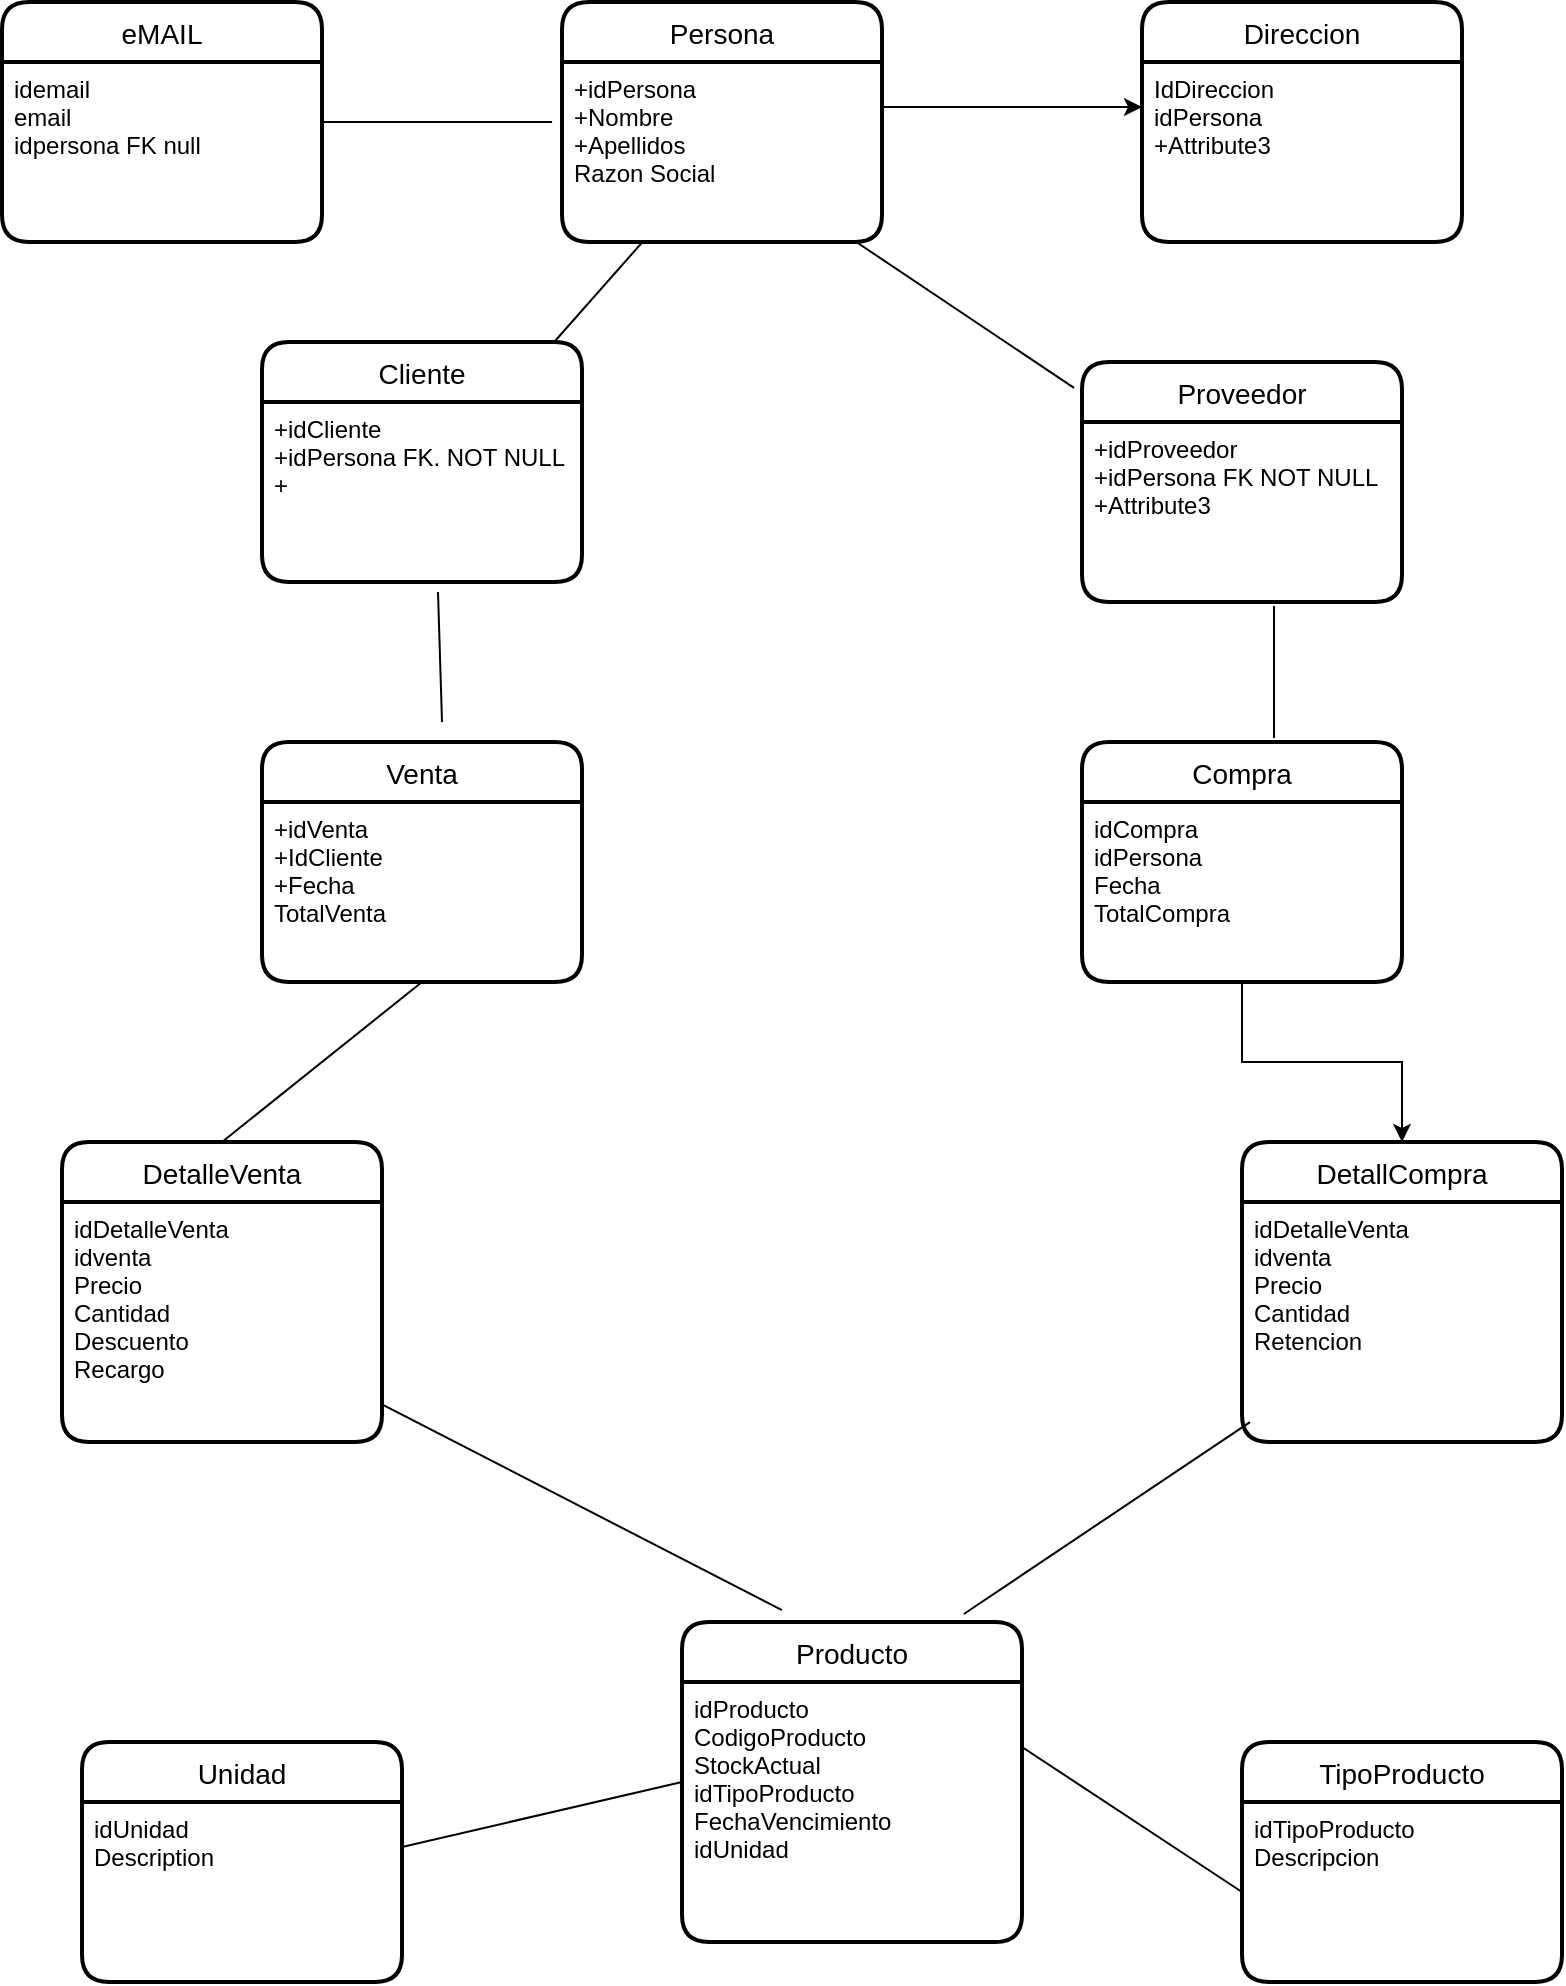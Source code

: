 <mxfile version="17.4.0" type="device"><diagram id="l8r1jPaJuYcVhf3gGmeL" name="Page-1"><mxGraphModel dx="2031" dy="1134" grid="1" gridSize="10" guides="1" tooltips="1" connect="1" arrows="1" fold="1" page="1" pageScale="1" pageWidth="850" pageHeight="1100" math="0" shadow="0"><root><mxCell id="0"/><mxCell id="1" parent="0"/><mxCell id="09DSRq4zigUYLM_qZ-4E-2" value="Persona" style="swimlane;childLayout=stackLayout;horizontal=1;startSize=30;horizontalStack=0;rounded=1;fontSize=14;fontStyle=0;strokeWidth=2;resizeParent=0;resizeLast=1;shadow=0;dashed=0;align=center;" vertex="1" parent="1"><mxGeometry x="300" y="20" width="160" height="120" as="geometry"/></mxCell><mxCell id="09DSRq4zigUYLM_qZ-4E-4" value="+idPersona&#10;+Nombre&#10;+Apellidos&#10;Razon Social" style="align=left;strokeColor=none;fillColor=none;spacingLeft=4;fontSize=12;verticalAlign=top;resizable=0;rotatable=0;part=1;" vertex="1" parent="09DSRq4zigUYLM_qZ-4E-2"><mxGeometry y="30" width="160" height="90" as="geometry"/></mxCell><mxCell id="09DSRq4zigUYLM_qZ-4E-6" value="Cliente" style="swimlane;childLayout=stackLayout;horizontal=1;startSize=30;horizontalStack=0;rounded=1;fontSize=14;fontStyle=0;strokeWidth=2;resizeParent=0;resizeLast=1;shadow=0;dashed=0;align=center;" vertex="1" parent="1"><mxGeometry x="150" y="190" width="160" height="120" as="geometry"/></mxCell><mxCell id="09DSRq4zigUYLM_qZ-4E-7" value="+idCliente&#10;+idPersona FK. NOT NULL&#10;+" style="align=left;strokeColor=none;fillColor=none;spacingLeft=4;fontSize=12;verticalAlign=top;resizable=0;rotatable=0;part=1;" vertex="1" parent="09DSRq4zigUYLM_qZ-4E-6"><mxGeometry y="30" width="160" height="90" as="geometry"/></mxCell><mxCell id="09DSRq4zigUYLM_qZ-4E-8" value="Proveedor" style="swimlane;childLayout=stackLayout;horizontal=1;startSize=30;horizontalStack=0;rounded=1;fontSize=14;fontStyle=0;strokeWidth=2;resizeParent=0;resizeLast=1;shadow=0;dashed=0;align=center;" vertex="1" parent="1"><mxGeometry x="560" y="200" width="160" height="120" as="geometry"/></mxCell><mxCell id="09DSRq4zigUYLM_qZ-4E-9" value="+idProveedor&#10;+idPersona FK NOT NULL&#10;+Attribute3" style="align=left;strokeColor=none;fillColor=none;spacingLeft=4;fontSize=12;verticalAlign=top;resizable=0;rotatable=0;part=1;" vertex="1" parent="09DSRq4zigUYLM_qZ-4E-8"><mxGeometry y="30" width="160" height="90" as="geometry"/></mxCell><mxCell id="09DSRq4zigUYLM_qZ-4E-10" value="" style="endArrow=none;html=1;rounded=0;exitX=0.913;exitY=0;exitDx=0;exitDy=0;exitPerimeter=0;" edge="1" parent="1" source="09DSRq4zigUYLM_qZ-4E-6" target="09DSRq4zigUYLM_qZ-4E-4"><mxGeometry relative="1" as="geometry"><mxPoint x="340" y="410" as="sourcePoint"/><mxPoint x="500" y="410" as="targetPoint"/></mxGeometry></mxCell><mxCell id="09DSRq4zigUYLM_qZ-4E-12" value="" style="endArrow=none;html=1;rounded=0;entryX=-0.025;entryY=0.108;entryDx=0;entryDy=0;entryPerimeter=0;" edge="1" parent="1" source="09DSRq4zigUYLM_qZ-4E-4" target="09DSRq4zigUYLM_qZ-4E-8"><mxGeometry relative="1" as="geometry"><mxPoint x="340" y="410" as="sourcePoint"/><mxPoint x="500" y="410" as="targetPoint"/></mxGeometry></mxCell><mxCell id="09DSRq4zigUYLM_qZ-4E-15" value="Direccion" style="swimlane;childLayout=stackLayout;horizontal=1;startSize=30;horizontalStack=0;rounded=1;fontSize=14;fontStyle=0;strokeWidth=2;resizeParent=0;resizeLast=1;shadow=0;dashed=0;align=center;" vertex="1" parent="1"><mxGeometry x="590" y="20" width="160" height="120" as="geometry"/></mxCell><mxCell id="09DSRq4zigUYLM_qZ-4E-16" value="IdDireccion&#10;idPersona&#10;+Attribute3" style="align=left;strokeColor=none;fillColor=none;spacingLeft=4;fontSize=12;verticalAlign=top;resizable=0;rotatable=0;part=1;" vertex="1" parent="09DSRq4zigUYLM_qZ-4E-15"><mxGeometry y="30" width="160" height="90" as="geometry"/></mxCell><mxCell id="09DSRq4zigUYLM_qZ-4E-24" style="edgeStyle=orthogonalEdgeStyle;rounded=0;orthogonalLoop=1;jettySize=auto;html=1;exitX=1;exitY=0.25;exitDx=0;exitDy=0;entryX=0;entryY=0.25;entryDx=0;entryDy=0;" edge="1" parent="1" source="09DSRq4zigUYLM_qZ-4E-4" target="09DSRq4zigUYLM_qZ-4E-16"><mxGeometry relative="1" as="geometry"/></mxCell><mxCell id="09DSRq4zigUYLM_qZ-4E-25" value="eMAIL" style="swimlane;childLayout=stackLayout;horizontal=1;startSize=30;horizontalStack=0;rounded=1;fontSize=14;fontStyle=0;strokeWidth=2;resizeParent=0;resizeLast=1;shadow=0;dashed=0;align=center;" vertex="1" parent="1"><mxGeometry x="20" y="20" width="160" height="120" as="geometry"/></mxCell><mxCell id="09DSRq4zigUYLM_qZ-4E-26" value="idemail&#10;email&#10;idpersona FK null" style="align=left;strokeColor=none;fillColor=none;spacingLeft=4;fontSize=12;verticalAlign=top;resizable=0;rotatable=0;part=1;" vertex="1" parent="09DSRq4zigUYLM_qZ-4E-25"><mxGeometry y="30" width="160" height="90" as="geometry"/></mxCell><mxCell id="09DSRq4zigUYLM_qZ-4E-31" value="" style="endArrow=none;html=1;rounded=0;entryX=-0.031;entryY=0.333;entryDx=0;entryDy=0;entryPerimeter=0;" edge="1" parent="1" target="09DSRq4zigUYLM_qZ-4E-4"><mxGeometry relative="1" as="geometry"><mxPoint x="180" y="80" as="sourcePoint"/><mxPoint x="270" y="80" as="targetPoint"/></mxGeometry></mxCell><mxCell id="09DSRq4zigUYLM_qZ-4E-32" value="Venta" style="swimlane;childLayout=stackLayout;horizontal=1;startSize=30;horizontalStack=0;rounded=1;fontSize=14;fontStyle=0;strokeWidth=2;resizeParent=0;resizeLast=1;shadow=0;dashed=0;align=center;" vertex="1" parent="1"><mxGeometry x="150" y="390" width="160" height="120" as="geometry"/></mxCell><mxCell id="09DSRq4zigUYLM_qZ-4E-33" value="+idVenta&#10;+IdCliente&#10;+Fecha&#10;TotalVenta" style="align=left;strokeColor=none;fillColor=none;spacingLeft=4;fontSize=12;verticalAlign=top;resizable=0;rotatable=0;part=1;" vertex="1" parent="09DSRq4zigUYLM_qZ-4E-32"><mxGeometry y="30" width="160" height="90" as="geometry"/></mxCell><mxCell id="09DSRq4zigUYLM_qZ-4E-34" value="Compra" style="swimlane;childLayout=stackLayout;horizontal=1;startSize=30;horizontalStack=0;rounded=1;fontSize=14;fontStyle=0;strokeWidth=2;resizeParent=0;resizeLast=1;shadow=0;dashed=0;align=center;" vertex="1" parent="1"><mxGeometry x="560" y="390" width="160" height="120" as="geometry"/></mxCell><mxCell id="09DSRq4zigUYLM_qZ-4E-35" value="idCompra&#10;idPersona&#10;Fecha&#10;TotalCompra" style="align=left;strokeColor=none;fillColor=none;spacingLeft=4;fontSize=12;verticalAlign=top;resizable=0;rotatable=0;part=1;" vertex="1" parent="09DSRq4zigUYLM_qZ-4E-34"><mxGeometry y="30" width="160" height="90" as="geometry"/></mxCell><mxCell id="09DSRq4zigUYLM_qZ-4E-36" value="DetalleVenta" style="swimlane;childLayout=stackLayout;horizontal=1;startSize=30;horizontalStack=0;rounded=1;fontSize=14;fontStyle=0;strokeWidth=2;resizeParent=0;resizeLast=1;shadow=0;dashed=0;align=center;" vertex="1" parent="1"><mxGeometry x="50" y="590" width="160" height="150" as="geometry"/></mxCell><mxCell id="09DSRq4zigUYLM_qZ-4E-37" value="idDetalleVenta&#10;idventa&#10;Precio&#10;Cantidad&#10;Descuento&#10;Recargo" style="align=left;strokeColor=none;fillColor=none;spacingLeft=4;fontSize=12;verticalAlign=top;resizable=0;rotatable=0;part=1;" vertex="1" parent="09DSRq4zigUYLM_qZ-4E-36"><mxGeometry y="30" width="160" height="120" as="geometry"/></mxCell><mxCell id="09DSRq4zigUYLM_qZ-4E-38" value="DetallCompra" style="swimlane;childLayout=stackLayout;horizontal=1;startSize=30;horizontalStack=0;rounded=1;fontSize=14;fontStyle=0;strokeWidth=2;resizeParent=0;resizeLast=1;shadow=0;dashed=0;align=center;" vertex="1" parent="1"><mxGeometry x="640" y="590" width="160" height="150" as="geometry"/></mxCell><mxCell id="09DSRq4zigUYLM_qZ-4E-39" value="idDetalleVenta&#10;idventa&#10;Precio&#10;Cantidad&#10;Retencion" style="align=left;strokeColor=none;fillColor=none;spacingLeft=4;fontSize=12;verticalAlign=top;resizable=0;rotatable=0;part=1;" vertex="1" parent="09DSRq4zigUYLM_qZ-4E-38"><mxGeometry y="30" width="160" height="120" as="geometry"/></mxCell><mxCell id="09DSRq4zigUYLM_qZ-4E-40" value="" style="endArrow=none;html=1;rounded=0;exitX=0.55;exitY=1.056;exitDx=0;exitDy=0;exitPerimeter=0;" edge="1" parent="1" source="09DSRq4zigUYLM_qZ-4E-7"><mxGeometry relative="1" as="geometry"><mxPoint x="340" y="410" as="sourcePoint"/><mxPoint x="240" y="380" as="targetPoint"/></mxGeometry></mxCell><mxCell id="09DSRq4zigUYLM_qZ-4E-44" value="" style="endArrow=none;html=1;rounded=0;exitX=0.6;exitY=1.022;exitDx=0;exitDy=0;exitPerimeter=0;entryX=0.6;entryY=-0.017;entryDx=0;entryDy=0;entryPerimeter=0;" edge="1" parent="1" source="09DSRq4zigUYLM_qZ-4E-9" target="09DSRq4zigUYLM_qZ-4E-34"><mxGeometry relative="1" as="geometry"><mxPoint x="340" y="410" as="sourcePoint"/><mxPoint x="500" y="410" as="targetPoint"/></mxGeometry></mxCell><mxCell id="09DSRq4zigUYLM_qZ-4E-49" value="" style="endArrow=none;html=1;rounded=0;exitX=0.5;exitY=0;exitDx=0;exitDy=0;entryX=0.5;entryY=1;entryDx=0;entryDy=0;" edge="1" parent="1" source="09DSRq4zigUYLM_qZ-4E-36" target="09DSRq4zigUYLM_qZ-4E-33"><mxGeometry relative="1" as="geometry"><mxPoint x="340" y="510" as="sourcePoint"/><mxPoint x="500" y="510" as="targetPoint"/></mxGeometry></mxCell><mxCell id="09DSRq4zigUYLM_qZ-4E-50" style="edgeStyle=orthogonalEdgeStyle;rounded=0;orthogonalLoop=1;jettySize=auto;html=1;entryX=0.5;entryY=0;entryDx=0;entryDy=0;" edge="1" parent="1" source="09DSRq4zigUYLM_qZ-4E-35" target="09DSRq4zigUYLM_qZ-4E-38"><mxGeometry relative="1" as="geometry"/></mxCell><mxCell id="09DSRq4zigUYLM_qZ-4E-51" value="Producto" style="swimlane;childLayout=stackLayout;horizontal=1;startSize=30;horizontalStack=0;rounded=1;fontSize=14;fontStyle=0;strokeWidth=2;resizeParent=0;resizeLast=1;shadow=0;dashed=0;align=center;" vertex="1" parent="1"><mxGeometry x="360" y="830" width="170" height="160" as="geometry"/></mxCell><mxCell id="09DSRq4zigUYLM_qZ-4E-52" value="idProducto&#10;CodigoProducto&#10;StockActual&#10;idTipoProducto&#10;FechaVencimiento&#10;idUnidad" style="align=left;strokeColor=none;fillColor=none;spacingLeft=4;fontSize=12;verticalAlign=top;resizable=0;rotatable=0;part=1;" vertex="1" parent="09DSRq4zigUYLM_qZ-4E-51"><mxGeometry y="30" width="170" height="130" as="geometry"/></mxCell><mxCell id="09DSRq4zigUYLM_qZ-4E-53" value="TipoProducto" style="swimlane;childLayout=stackLayout;horizontal=1;startSize=30;horizontalStack=0;rounded=1;fontSize=14;fontStyle=0;strokeWidth=2;resizeParent=0;resizeLast=1;shadow=0;dashed=0;align=center;" vertex="1" parent="1"><mxGeometry x="640" y="890" width="160" height="120" as="geometry"/></mxCell><mxCell id="09DSRq4zigUYLM_qZ-4E-54" value="idTipoProducto&#10;Descripcion" style="align=left;strokeColor=none;fillColor=none;spacingLeft=4;fontSize=12;verticalAlign=top;resizable=0;rotatable=0;part=1;" vertex="1" parent="09DSRq4zigUYLM_qZ-4E-53"><mxGeometry y="30" width="160" height="90" as="geometry"/></mxCell><mxCell id="09DSRq4zigUYLM_qZ-4E-55" value="" style="endArrow=none;html=1;rounded=0;entryX=0;entryY=0.5;entryDx=0;entryDy=0;exitX=1;exitY=0.25;exitDx=0;exitDy=0;" edge="1" parent="1" source="09DSRq4zigUYLM_qZ-4E-52" target="09DSRq4zigUYLM_qZ-4E-54"><mxGeometry relative="1" as="geometry"><mxPoint x="340" y="910" as="sourcePoint"/><mxPoint x="500" y="910" as="targetPoint"/></mxGeometry></mxCell><mxCell id="09DSRq4zigUYLM_qZ-4E-56" value="Unidad" style="swimlane;childLayout=stackLayout;horizontal=1;startSize=30;horizontalStack=0;rounded=1;fontSize=14;fontStyle=0;strokeWidth=2;resizeParent=0;resizeLast=1;shadow=0;dashed=0;align=center;" vertex="1" parent="1"><mxGeometry x="60" y="890" width="160" height="120" as="geometry"/></mxCell><mxCell id="09DSRq4zigUYLM_qZ-4E-57" value="idUnidad&#10;Description" style="align=left;strokeColor=none;fillColor=none;spacingLeft=4;fontSize=12;verticalAlign=top;resizable=0;rotatable=0;part=1;" vertex="1" parent="09DSRq4zigUYLM_qZ-4E-56"><mxGeometry y="30" width="160" height="90" as="geometry"/></mxCell><mxCell id="09DSRq4zigUYLM_qZ-4E-58" value="" style="endArrow=none;html=1;rounded=0;exitX=1;exitY=0.25;exitDx=0;exitDy=0;" edge="1" parent="1" source="09DSRq4zigUYLM_qZ-4E-57"><mxGeometry relative="1" as="geometry"><mxPoint x="340" y="910" as="sourcePoint"/><mxPoint x="360" y="910" as="targetPoint"/></mxGeometry></mxCell><mxCell id="09DSRq4zigUYLM_qZ-4E-61" value="" style="endArrow=none;html=1;rounded=0;entryX=0.294;entryY=-0.037;entryDx=0;entryDy=0;entryPerimeter=0;" edge="1" parent="1" source="09DSRq4zigUYLM_qZ-4E-37" target="09DSRq4zigUYLM_qZ-4E-51"><mxGeometry relative="1" as="geometry"><mxPoint x="340" y="910" as="sourcePoint"/><mxPoint x="500" y="910" as="targetPoint"/></mxGeometry></mxCell><mxCell id="09DSRq4zigUYLM_qZ-4E-62" value="" style="endArrow=none;html=1;rounded=0;exitX=0.025;exitY=0.917;exitDx=0;exitDy=0;exitPerimeter=0;entryX=0.829;entryY=-0.025;entryDx=0;entryDy=0;entryPerimeter=0;" edge="1" parent="1" source="09DSRq4zigUYLM_qZ-4E-39" target="09DSRq4zigUYLM_qZ-4E-51"><mxGeometry relative="1" as="geometry"><mxPoint x="340" y="910" as="sourcePoint"/><mxPoint x="500" y="910" as="targetPoint"/></mxGeometry></mxCell></root></mxGraphModel></diagram></mxfile>